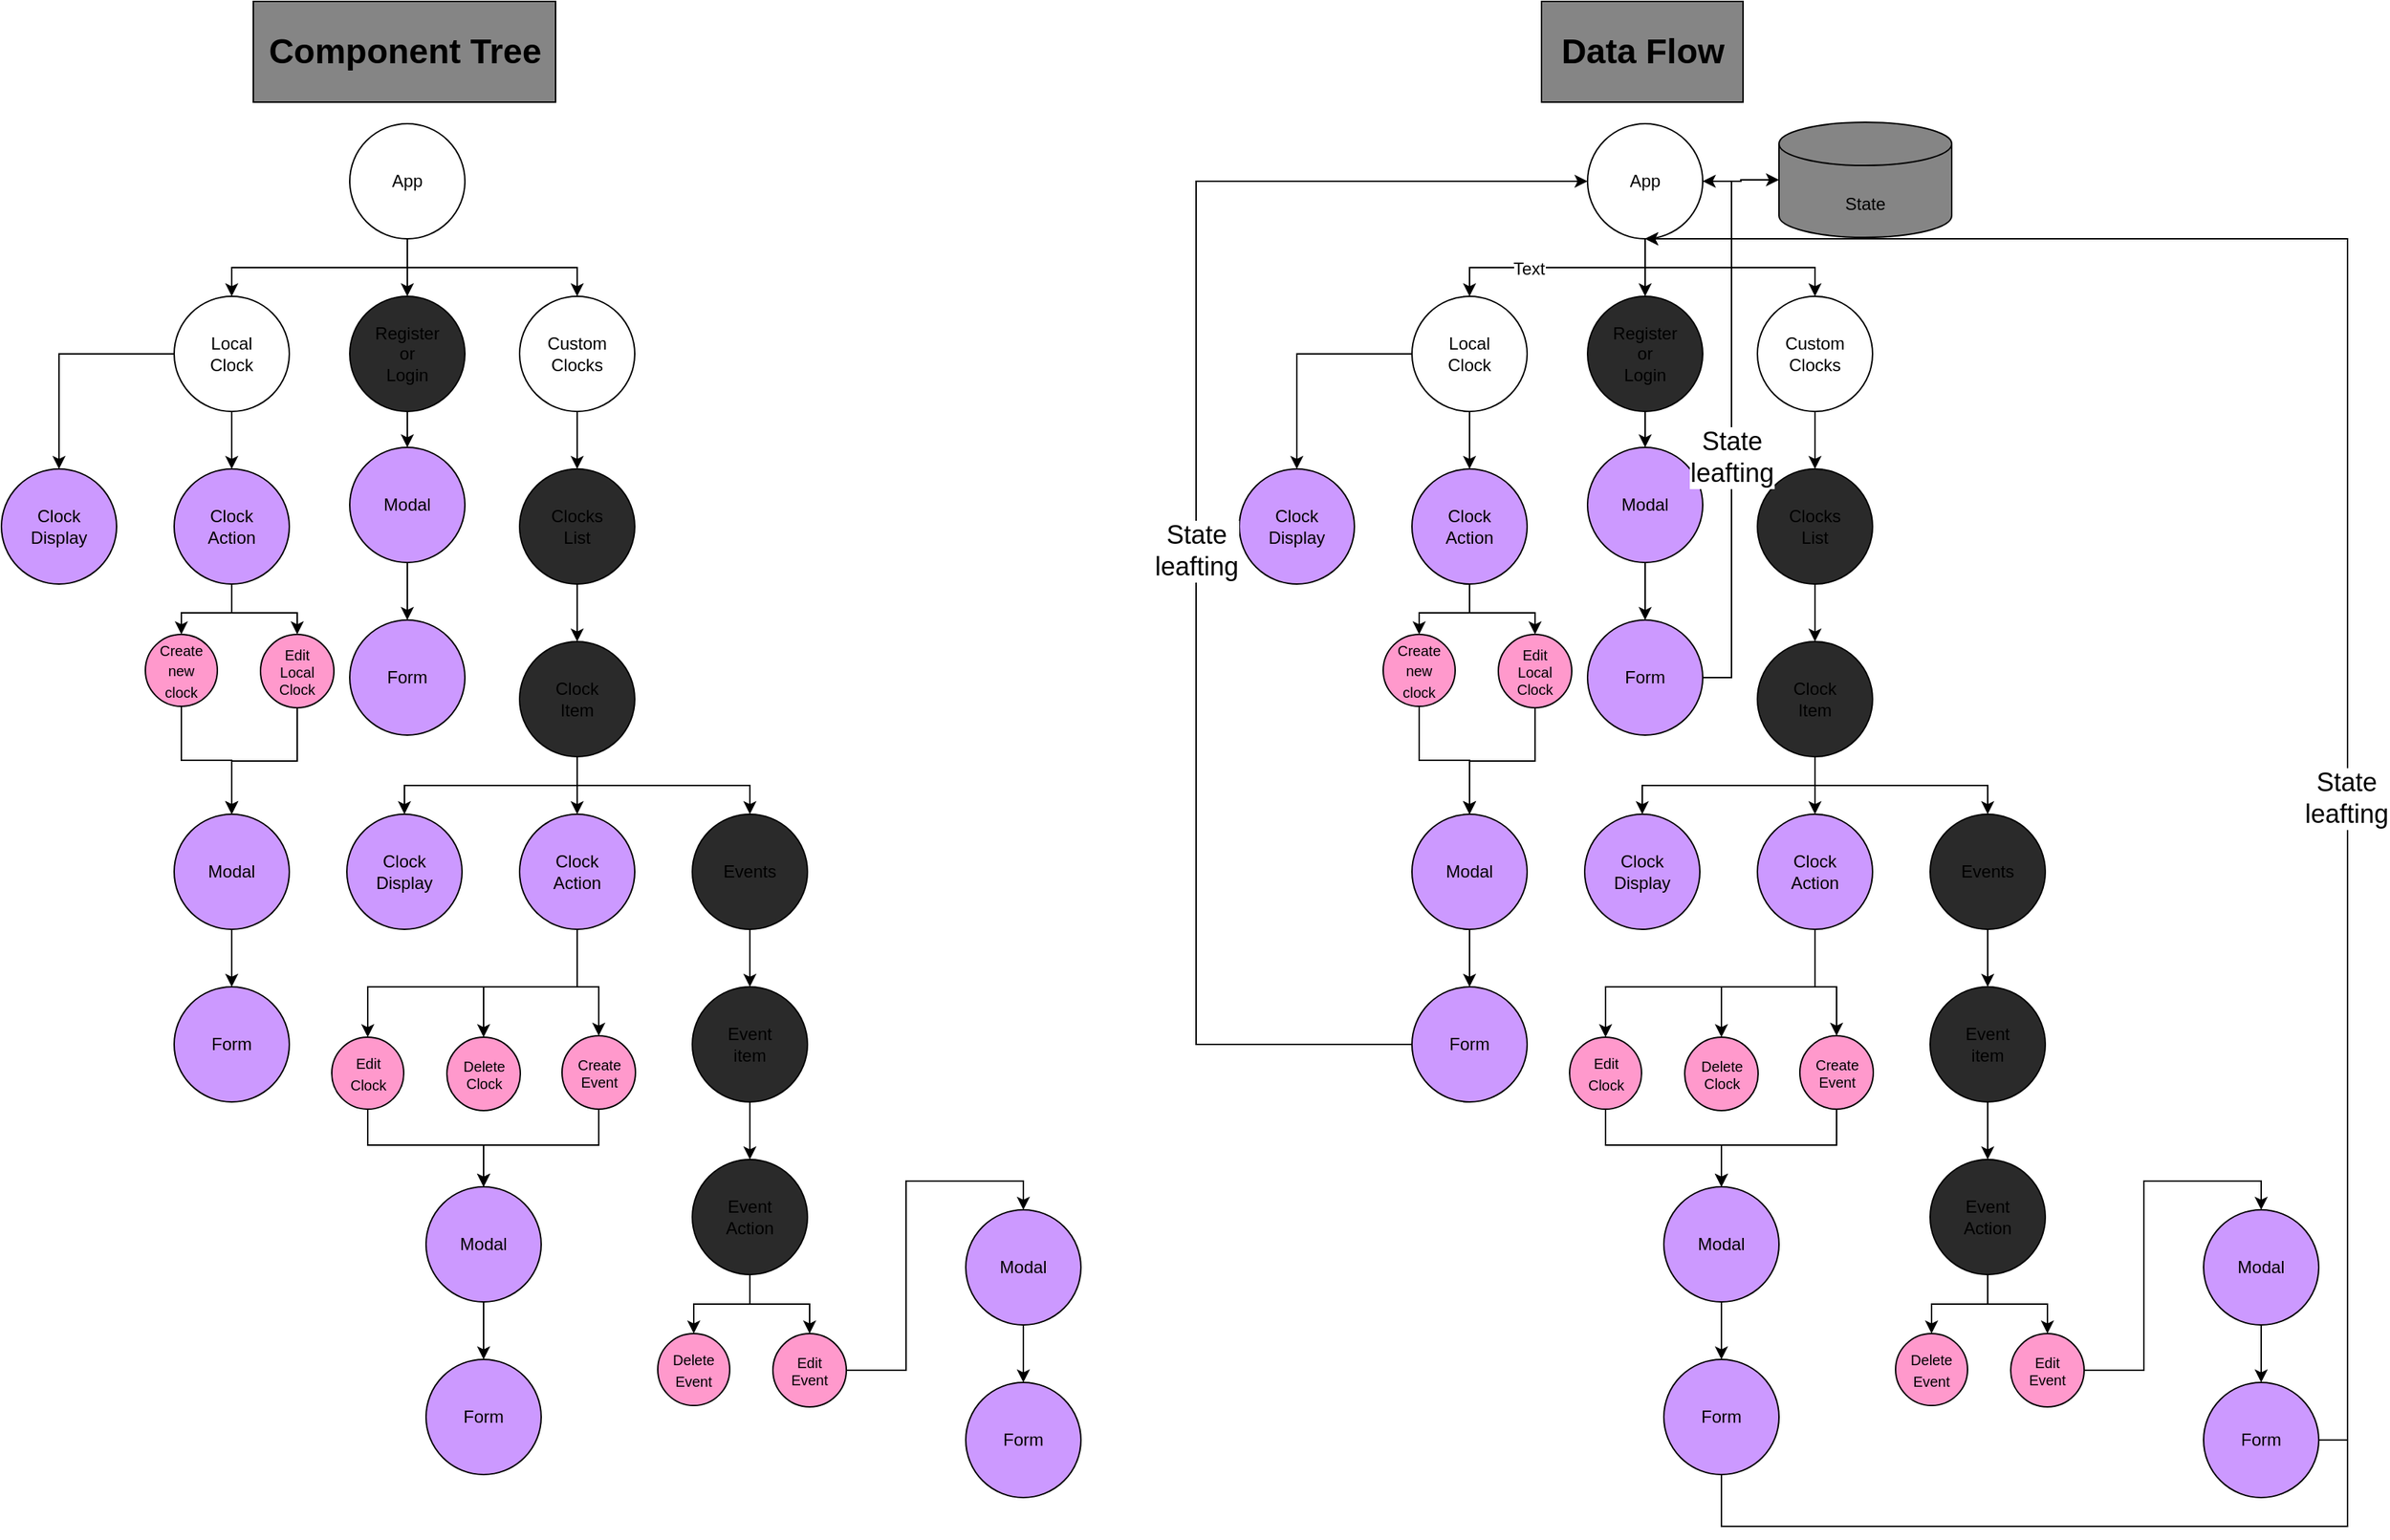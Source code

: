 <mxfile version="20.2.3" type="device"><diagram id="A7hSxggtu4ZdGaQzX6Cv" name="Page-1"><mxGraphModel dx="454" dy="1751" grid="1" gridSize="10" guides="1" tooltips="1" connect="1" arrows="1" fold="1" page="1" pageScale="1" pageWidth="850" pageHeight="1100" math="0" shadow="0"><root><mxCell id="0"/><mxCell id="1" parent="0"/><mxCell id="OY_Bn0-b7WocJ8nMSzGM-4" style="edgeStyle=orthogonalEdgeStyle;rounded=0;orthogonalLoop=1;jettySize=auto;html=1;entryX=0.5;entryY=0;entryDx=0;entryDy=0;" edge="1" parent="1" source="OY_Bn0-b7WocJ8nMSzGM-1" target="OY_Bn0-b7WocJ8nMSzGM-2"><mxGeometry relative="1" as="geometry"><Array as="points"><mxPoint x="1172" y="-885"/><mxPoint x="1050" y="-885"/></Array></mxGeometry></mxCell><mxCell id="OY_Bn0-b7WocJ8nMSzGM-5" style="edgeStyle=orthogonalEdgeStyle;rounded=0;orthogonalLoop=1;jettySize=auto;html=1;" edge="1" parent="1" source="OY_Bn0-b7WocJ8nMSzGM-1" target="OY_Bn0-b7WocJ8nMSzGM-3"><mxGeometry relative="1" as="geometry"><Array as="points"><mxPoint x="1172" y="-885"/><mxPoint x="1290" y="-885"/></Array></mxGeometry></mxCell><mxCell id="OY_Bn0-b7WocJ8nMSzGM-182" style="edgeStyle=orthogonalEdgeStyle;rounded=0;orthogonalLoop=1;jettySize=auto;html=1;entryX=0.5;entryY=0;entryDx=0;entryDy=0;fontSize=18;" edge="1" parent="1" source="OY_Bn0-b7WocJ8nMSzGM-1" target="OY_Bn0-b7WocJ8nMSzGM-15"><mxGeometry relative="1" as="geometry"/></mxCell><mxCell id="OY_Bn0-b7WocJ8nMSzGM-1" value="App" style="ellipse;whiteSpace=wrap;html=1;aspect=fixed;" vertex="1" parent="1"><mxGeometry x="1132" y="-985" width="80" height="80" as="geometry"/></mxCell><mxCell id="OY_Bn0-b7WocJ8nMSzGM-8" style="edgeStyle=orthogonalEdgeStyle;rounded=0;orthogonalLoop=1;jettySize=auto;html=1;" edge="1" parent="1" source="OY_Bn0-b7WocJ8nMSzGM-2" target="OY_Bn0-b7WocJ8nMSzGM-6"><mxGeometry relative="1" as="geometry"/></mxCell><mxCell id="OY_Bn0-b7WocJ8nMSzGM-9" style="edgeStyle=orthogonalEdgeStyle;rounded=0;orthogonalLoop=1;jettySize=auto;html=1;" edge="1" parent="1" source="OY_Bn0-b7WocJ8nMSzGM-2" target="OY_Bn0-b7WocJ8nMSzGM-7"><mxGeometry relative="1" as="geometry"/></mxCell><mxCell id="OY_Bn0-b7WocJ8nMSzGM-2" value="Local&lt;br&gt;Clock" style="ellipse;whiteSpace=wrap;html=1;aspect=fixed;" vertex="1" parent="1"><mxGeometry x="1010" y="-865" width="80" height="80" as="geometry"/></mxCell><mxCell id="OY_Bn0-b7WocJ8nMSzGM-16" style="edgeStyle=orthogonalEdgeStyle;rounded=0;orthogonalLoop=1;jettySize=auto;html=1;fontSize=12;" edge="1" parent="1" source="OY_Bn0-b7WocJ8nMSzGM-3" target="OY_Bn0-b7WocJ8nMSzGM-14"><mxGeometry relative="1" as="geometry"/></mxCell><mxCell id="OY_Bn0-b7WocJ8nMSzGM-3" value="Custom&lt;br&gt;Clocks" style="ellipse;whiteSpace=wrap;html=1;aspect=fixed;" vertex="1" parent="1"><mxGeometry x="1250" y="-865" width="80" height="80" as="geometry"/></mxCell><mxCell id="OY_Bn0-b7WocJ8nMSzGM-6" value="Clock&lt;br&gt;Display" style="ellipse;whiteSpace=wrap;html=1;aspect=fixed;fillColor=#CC99FF;" vertex="1" parent="1"><mxGeometry x="890" y="-745" width="80" height="80" as="geometry"/></mxCell><mxCell id="OY_Bn0-b7WocJ8nMSzGM-12" style="edgeStyle=orthogonalEdgeStyle;rounded=0;orthogonalLoop=1;jettySize=auto;html=1;entryX=0.5;entryY=0;entryDx=0;entryDy=0;fontSize=10;" edge="1" parent="1" source="OY_Bn0-b7WocJ8nMSzGM-7" target="OY_Bn0-b7WocJ8nMSzGM-10"><mxGeometry relative="1" as="geometry"/></mxCell><mxCell id="OY_Bn0-b7WocJ8nMSzGM-13" style="edgeStyle=orthogonalEdgeStyle;rounded=0;orthogonalLoop=1;jettySize=auto;html=1;entryX=0.5;entryY=0;entryDx=0;entryDy=0;fontSize=10;" edge="1" parent="1" source="OY_Bn0-b7WocJ8nMSzGM-7" target="OY_Bn0-b7WocJ8nMSzGM-11"><mxGeometry relative="1" as="geometry"/></mxCell><mxCell id="OY_Bn0-b7WocJ8nMSzGM-7" value="Clock&lt;br&gt;Action" style="ellipse;whiteSpace=wrap;html=1;aspect=fixed;fillColor=#CC99FF;" vertex="1" parent="1"><mxGeometry x="1010" y="-745" width="80" height="80" as="geometry"/></mxCell><mxCell id="OY_Bn0-b7WocJ8nMSzGM-48" style="edgeStyle=orthogonalEdgeStyle;rounded=0;orthogonalLoop=1;jettySize=auto;html=1;entryX=0.5;entryY=0;entryDx=0;entryDy=0;fontSize=12;" edge="1" parent="1" source="OY_Bn0-b7WocJ8nMSzGM-10" target="OY_Bn0-b7WocJ8nMSzGM-47"><mxGeometry relative="1" as="geometry"/></mxCell><mxCell id="OY_Bn0-b7WocJ8nMSzGM-10" value="&lt;font style=&quot;font-size: 10px;&quot;&gt;Create&lt;br&gt;new&lt;br&gt;clock&lt;/font&gt;" style="ellipse;whiteSpace=wrap;html=1;aspect=fixed;fillColor=#FF99CC;" vertex="1" parent="1"><mxGeometry x="990" y="-630" width="50" height="50" as="geometry"/></mxCell><mxCell id="OY_Bn0-b7WocJ8nMSzGM-49" style="edgeStyle=orthogonalEdgeStyle;rounded=0;orthogonalLoop=1;jettySize=auto;html=1;entryX=0.5;entryY=0;entryDx=0;entryDy=0;fontSize=12;" edge="1" parent="1" source="OY_Bn0-b7WocJ8nMSzGM-11" target="OY_Bn0-b7WocJ8nMSzGM-47"><mxGeometry relative="1" as="geometry"/></mxCell><mxCell id="OY_Bn0-b7WocJ8nMSzGM-11" value="Edit&lt;br&gt;Local&lt;br&gt;Clock" style="ellipse;whiteSpace=wrap;html=1;aspect=fixed;fontSize=10;fillColor=#FF99CC;" vertex="1" parent="1"><mxGeometry x="1070" y="-630" width="51" height="51" as="geometry"/></mxCell><mxCell id="OY_Bn0-b7WocJ8nMSzGM-18" style="edgeStyle=orthogonalEdgeStyle;rounded=0;orthogonalLoop=1;jettySize=auto;html=1;entryX=0.5;entryY=0;entryDx=0;entryDy=0;fontSize=12;" edge="1" parent="1" source="OY_Bn0-b7WocJ8nMSzGM-14" target="OY_Bn0-b7WocJ8nMSzGM-17"><mxGeometry relative="1" as="geometry"/></mxCell><mxCell id="OY_Bn0-b7WocJ8nMSzGM-14" value="&lt;font style=&quot;font-size: 12px;&quot;&gt;Clocks&lt;br&gt;List&lt;/font&gt;" style="ellipse;whiteSpace=wrap;html=1;aspect=fixed;fontSize=10;fillColor=#2A2A2A;" vertex="1" parent="1"><mxGeometry x="1250" y="-745" width="80" height="80" as="geometry"/></mxCell><mxCell id="OY_Bn0-b7WocJ8nMSzGM-175" style="edgeStyle=orthogonalEdgeStyle;rounded=0;orthogonalLoop=1;jettySize=auto;html=1;fontSize=18;" edge="1" parent="1" source="OY_Bn0-b7WocJ8nMSzGM-15" target="OY_Bn0-b7WocJ8nMSzGM-173"><mxGeometry relative="1" as="geometry"/></mxCell><mxCell id="OY_Bn0-b7WocJ8nMSzGM-15" value="Register&lt;br&gt;or&lt;br&gt;Login" style="ellipse;whiteSpace=wrap;html=1;aspect=fixed;fontSize=12;fillColor=#2A2A2A;" vertex="1" parent="1"><mxGeometry x="1132" y="-865" width="80" height="80" as="geometry"/></mxCell><mxCell id="OY_Bn0-b7WocJ8nMSzGM-20" style="edgeStyle=orthogonalEdgeStyle;rounded=0;orthogonalLoop=1;jettySize=auto;html=1;entryX=0.5;entryY=0;entryDx=0;entryDy=0;fontSize=12;" edge="1" parent="1" source="OY_Bn0-b7WocJ8nMSzGM-17" target="OY_Bn0-b7WocJ8nMSzGM-19"><mxGeometry relative="1" as="geometry"><Array as="points"><mxPoint x="1290" y="-525"/><mxPoint x="1170" y="-525"/></Array></mxGeometry></mxCell><mxCell id="OY_Bn0-b7WocJ8nMSzGM-22" style="edgeStyle=orthogonalEdgeStyle;rounded=0;orthogonalLoop=1;jettySize=auto;html=1;fontSize=12;" edge="1" parent="1" source="OY_Bn0-b7WocJ8nMSzGM-17" target="OY_Bn0-b7WocJ8nMSzGM-21"><mxGeometry relative="1" as="geometry"/></mxCell><mxCell id="OY_Bn0-b7WocJ8nMSzGM-24" style="edgeStyle=orthogonalEdgeStyle;rounded=0;orthogonalLoop=1;jettySize=auto;html=1;fontSize=12;" edge="1" parent="1" source="OY_Bn0-b7WocJ8nMSzGM-17" target="OY_Bn0-b7WocJ8nMSzGM-23"><mxGeometry relative="1" as="geometry"><Array as="points"><mxPoint x="1290" y="-525"/><mxPoint x="1410" y="-525"/></Array></mxGeometry></mxCell><mxCell id="OY_Bn0-b7WocJ8nMSzGM-17" value="Clock&lt;br&gt;Item" style="ellipse;whiteSpace=wrap;html=1;aspect=fixed;fontSize=12;fillColor=#2A2A2A;" vertex="1" parent="1"><mxGeometry x="1250" y="-625" width="80" height="80" as="geometry"/></mxCell><mxCell id="OY_Bn0-b7WocJ8nMSzGM-19" value="Clock&lt;br&gt;Display" style="ellipse;whiteSpace=wrap;html=1;aspect=fixed;fillColor=#CC99FF;" vertex="1" parent="1"><mxGeometry x="1130" y="-505" width="80" height="80" as="geometry"/></mxCell><mxCell id="OY_Bn0-b7WocJ8nMSzGM-35" style="edgeStyle=orthogonalEdgeStyle;rounded=0;orthogonalLoop=1;jettySize=auto;html=1;entryX=0.5;entryY=0;entryDx=0;entryDy=0;fontSize=12;" edge="1" parent="1" source="OY_Bn0-b7WocJ8nMSzGM-21" target="OY_Bn0-b7WocJ8nMSzGM-27"><mxGeometry relative="1" as="geometry"><Array as="points"><mxPoint x="1290" y="-385"/><mxPoint x="1145" y="-385"/></Array></mxGeometry></mxCell><mxCell id="OY_Bn0-b7WocJ8nMSzGM-36" style="edgeStyle=orthogonalEdgeStyle;rounded=0;orthogonalLoop=1;jettySize=auto;html=1;entryX=0.5;entryY=0;entryDx=0;entryDy=0;fontSize=12;" edge="1" parent="1" source="OY_Bn0-b7WocJ8nMSzGM-21" target="OY_Bn0-b7WocJ8nMSzGM-28"><mxGeometry relative="1" as="geometry"><Array as="points"><mxPoint x="1290" y="-385"/><mxPoint x="1225" y="-385"/></Array></mxGeometry></mxCell><mxCell id="OY_Bn0-b7WocJ8nMSzGM-37" style="edgeStyle=orthogonalEdgeStyle;rounded=0;orthogonalLoop=1;jettySize=auto;html=1;fontSize=12;" edge="1" parent="1" source="OY_Bn0-b7WocJ8nMSzGM-21" target="OY_Bn0-b7WocJ8nMSzGM-30"><mxGeometry relative="1" as="geometry"><Array as="points"><mxPoint x="1290" y="-385"/><mxPoint x="1305" y="-385"/></Array></mxGeometry></mxCell><mxCell id="OY_Bn0-b7WocJ8nMSzGM-21" value="Clock&lt;br&gt;Action" style="ellipse;whiteSpace=wrap;html=1;aspect=fixed;fillColor=#CC99FF;" vertex="1" parent="1"><mxGeometry x="1250" y="-505" width="80" height="80" as="geometry"/></mxCell><mxCell id="OY_Bn0-b7WocJ8nMSzGM-38" style="edgeStyle=orthogonalEdgeStyle;rounded=0;orthogonalLoop=1;jettySize=auto;html=1;entryX=0.5;entryY=0;entryDx=0;entryDy=0;fontSize=12;" edge="1" parent="1" source="OY_Bn0-b7WocJ8nMSzGM-23" target="OY_Bn0-b7WocJ8nMSzGM-34"><mxGeometry relative="1" as="geometry"/></mxCell><mxCell id="OY_Bn0-b7WocJ8nMSzGM-23" value="Events" style="ellipse;whiteSpace=wrap;html=1;aspect=fixed;fontSize=12;fillColor=#2A2A2A;" vertex="1" parent="1"><mxGeometry x="1370" y="-505" width="80" height="80" as="geometry"/></mxCell><mxCell id="OY_Bn0-b7WocJ8nMSzGM-55" style="edgeStyle=orthogonalEdgeStyle;rounded=0;orthogonalLoop=1;jettySize=auto;html=1;fontSize=12;" edge="1" parent="1" source="OY_Bn0-b7WocJ8nMSzGM-27" target="OY_Bn0-b7WocJ8nMSzGM-53"><mxGeometry relative="1" as="geometry"><Array as="points"><mxPoint x="1145" y="-275"/><mxPoint x="1225" y="-275"/></Array></mxGeometry></mxCell><mxCell id="OY_Bn0-b7WocJ8nMSzGM-27" value="&lt;span style=&quot;font-size: 10px;&quot;&gt;Edit&lt;br&gt;Clock&lt;br&gt;&lt;/span&gt;" style="ellipse;whiteSpace=wrap;html=1;aspect=fixed;fillColor=#FF99CC;" vertex="1" parent="1"><mxGeometry x="1119.5" y="-350" width="50" height="50" as="geometry"/></mxCell><mxCell id="OY_Bn0-b7WocJ8nMSzGM-28" value="Delete&lt;br&gt;Clock" style="ellipse;whiteSpace=wrap;html=1;aspect=fixed;fontSize=10;fillColor=#FF99CC;" vertex="1" parent="1"><mxGeometry x="1199.5" y="-350" width="51" height="51" as="geometry"/></mxCell><mxCell id="OY_Bn0-b7WocJ8nMSzGM-56" style="edgeStyle=orthogonalEdgeStyle;rounded=0;orthogonalLoop=1;jettySize=auto;html=1;entryX=0.5;entryY=0;entryDx=0;entryDy=0;fontSize=12;" edge="1" parent="1" source="OY_Bn0-b7WocJ8nMSzGM-30" target="OY_Bn0-b7WocJ8nMSzGM-53"><mxGeometry relative="1" as="geometry"><Array as="points"><mxPoint x="1305" y="-275"/><mxPoint x="1225" y="-275"/></Array></mxGeometry></mxCell><mxCell id="OY_Bn0-b7WocJ8nMSzGM-30" value="Create&lt;br&gt;Event" style="ellipse;whiteSpace=wrap;html=1;aspect=fixed;fontSize=10;fillColor=#FF99CC;" vertex="1" parent="1"><mxGeometry x="1279.5" y="-351" width="51" height="51" as="geometry"/></mxCell><mxCell id="OY_Bn0-b7WocJ8nMSzGM-40" style="edgeStyle=orthogonalEdgeStyle;rounded=0;orthogonalLoop=1;jettySize=auto;html=1;fontSize=12;" edge="1" parent="1" source="OY_Bn0-b7WocJ8nMSzGM-34" target="OY_Bn0-b7WocJ8nMSzGM-39"><mxGeometry relative="1" as="geometry"/></mxCell><mxCell id="OY_Bn0-b7WocJ8nMSzGM-34" value="Event&lt;br&gt;item" style="ellipse;whiteSpace=wrap;html=1;aspect=fixed;fontSize=12;fillColor=#2A2A2A;" vertex="1" parent="1"><mxGeometry x="1370" y="-385" width="80" height="80" as="geometry"/></mxCell><mxCell id="OY_Bn0-b7WocJ8nMSzGM-45" style="edgeStyle=orthogonalEdgeStyle;rounded=0;orthogonalLoop=1;jettySize=auto;html=1;fontSize=12;" edge="1" parent="1" source="OY_Bn0-b7WocJ8nMSzGM-39" target="OY_Bn0-b7WocJ8nMSzGM-42"><mxGeometry relative="1" as="geometry"/></mxCell><mxCell id="OY_Bn0-b7WocJ8nMSzGM-46" style="edgeStyle=orthogonalEdgeStyle;rounded=0;orthogonalLoop=1;jettySize=auto;html=1;fontSize=12;" edge="1" parent="1" source="OY_Bn0-b7WocJ8nMSzGM-39" target="OY_Bn0-b7WocJ8nMSzGM-41"><mxGeometry relative="1" as="geometry"/></mxCell><mxCell id="OY_Bn0-b7WocJ8nMSzGM-39" value="Event&lt;br&gt;Action" style="ellipse;whiteSpace=wrap;html=1;aspect=fixed;fontSize=12;fillColor=#2A2A2A;" vertex="1" parent="1"><mxGeometry x="1370" y="-265" width="80" height="80" as="geometry"/></mxCell><mxCell id="OY_Bn0-b7WocJ8nMSzGM-41" value="&lt;span style=&quot;font-size: 10px;&quot;&gt;Delete&lt;br&gt;Event&lt;br&gt;&lt;/span&gt;" style="ellipse;whiteSpace=wrap;html=1;aspect=fixed;fillColor=#FF99CC;" vertex="1" parent="1"><mxGeometry x="1346" y="-144" width="50" height="50" as="geometry"/></mxCell><mxCell id="OY_Bn0-b7WocJ8nMSzGM-62" style="edgeStyle=orthogonalEdgeStyle;rounded=0;orthogonalLoop=1;jettySize=auto;html=1;entryX=0.5;entryY=0;entryDx=0;entryDy=0;fontSize=24;" edge="1" parent="1" source="OY_Bn0-b7WocJ8nMSzGM-42" target="OY_Bn0-b7WocJ8nMSzGM-58"><mxGeometry relative="1" as="geometry"/></mxCell><mxCell id="OY_Bn0-b7WocJ8nMSzGM-42" value="Edit&lt;br&gt;Event" style="ellipse;whiteSpace=wrap;html=1;aspect=fixed;fontSize=10;fillColor=#FF99CC;" vertex="1" parent="1"><mxGeometry x="1426" y="-144" width="51" height="51" as="geometry"/></mxCell><mxCell id="OY_Bn0-b7WocJ8nMSzGM-51" style="edgeStyle=orthogonalEdgeStyle;rounded=0;orthogonalLoop=1;jettySize=auto;html=1;fontSize=12;" edge="1" parent="1" source="OY_Bn0-b7WocJ8nMSzGM-47" target="OY_Bn0-b7WocJ8nMSzGM-50"><mxGeometry relative="1" as="geometry"/></mxCell><mxCell id="OY_Bn0-b7WocJ8nMSzGM-47" value="Modal" style="ellipse;whiteSpace=wrap;html=1;aspect=fixed;fillColor=#CC99FF;" vertex="1" parent="1"><mxGeometry x="1010" y="-505" width="80" height="80" as="geometry"/></mxCell><mxCell id="OY_Bn0-b7WocJ8nMSzGM-50" value="Form" style="ellipse;whiteSpace=wrap;html=1;aspect=fixed;fillColor=#CC99FF;" vertex="1" parent="1"><mxGeometry x="1010" y="-385" width="80" height="80" as="geometry"/></mxCell><mxCell id="OY_Bn0-b7WocJ8nMSzGM-52" style="edgeStyle=orthogonalEdgeStyle;rounded=0;orthogonalLoop=1;jettySize=auto;html=1;fontSize=12;" edge="1" parent="1" source="OY_Bn0-b7WocJ8nMSzGM-53" target="OY_Bn0-b7WocJ8nMSzGM-54"><mxGeometry relative="1" as="geometry"/></mxCell><mxCell id="OY_Bn0-b7WocJ8nMSzGM-53" value="Modal" style="ellipse;whiteSpace=wrap;html=1;aspect=fixed;fillColor=#CC99FF;" vertex="1" parent="1"><mxGeometry x="1185" y="-246" width="80" height="80" as="geometry"/></mxCell><mxCell id="OY_Bn0-b7WocJ8nMSzGM-54" value="Form" style="ellipse;whiteSpace=wrap;html=1;aspect=fixed;fillColor=#CC99FF;" vertex="1" parent="1"><mxGeometry x="1185" y="-126" width="80" height="80" as="geometry"/></mxCell><mxCell id="OY_Bn0-b7WocJ8nMSzGM-57" style="edgeStyle=orthogonalEdgeStyle;rounded=0;orthogonalLoop=1;jettySize=auto;html=1;fontSize=12;" edge="1" parent="1" source="OY_Bn0-b7WocJ8nMSzGM-58" target="OY_Bn0-b7WocJ8nMSzGM-59"><mxGeometry relative="1" as="geometry"/></mxCell><mxCell id="OY_Bn0-b7WocJ8nMSzGM-58" value="Modal" style="ellipse;whiteSpace=wrap;html=1;aspect=fixed;fillColor=#CC99FF;" vertex="1" parent="1"><mxGeometry x="1560" y="-230" width="80" height="80" as="geometry"/></mxCell><mxCell id="OY_Bn0-b7WocJ8nMSzGM-59" value="Form" style="ellipse;whiteSpace=wrap;html=1;aspect=fixed;fillColor=#CC99FF;" vertex="1" parent="1"><mxGeometry x="1560" y="-110" width="80" height="80" as="geometry"/></mxCell><mxCell id="OY_Bn0-b7WocJ8nMSzGM-61" value="&lt;h1 style=&quot;text-align: justify;&quot;&gt;&lt;b style=&quot;background-color: initial;&quot;&gt;&lt;font style=&quot;font-size: 24px;&quot;&gt;Component Tree&lt;/font&gt;&lt;/b&gt;&lt;/h1&gt;" style="text;html=1;align=center;verticalAlign=middle;resizable=0;points=[];autosize=1;strokeColor=#000000;fillColor=#858585;fontSize=12;" vertex="1" parent="1"><mxGeometry x="1065" y="-1070" width="210" height="70" as="geometry"/></mxCell><mxCell id="OY_Bn0-b7WocJ8nMSzGM-109" style="edgeStyle=orthogonalEdgeStyle;rounded=0;orthogonalLoop=1;jettySize=auto;html=1;entryX=0.5;entryY=0;entryDx=0;entryDy=0;" edge="1" parent="1" source="OY_Bn0-b7WocJ8nMSzGM-111" target="OY_Bn0-b7WocJ8nMSzGM-114"><mxGeometry relative="1" as="geometry"><Array as="points"><mxPoint x="2032" y="-885"/><mxPoint x="1910" y="-885"/></Array></mxGeometry></mxCell><mxCell id="OY_Bn0-b7WocJ8nMSzGM-166" value="Text" style="edgeLabel;html=1;align=center;verticalAlign=middle;resizable=0;points=[];fontSize=12;" vertex="1" connectable="0" parent="OY_Bn0-b7WocJ8nMSzGM-109"><mxGeometry x="0.251" y="1" relative="1" as="geometry"><mxPoint as="offset"/></mxGeometry></mxCell><mxCell id="OY_Bn0-b7WocJ8nMSzGM-110" style="edgeStyle=orthogonalEdgeStyle;rounded=0;orthogonalLoop=1;jettySize=auto;html=1;" edge="1" parent="1" source="OY_Bn0-b7WocJ8nMSzGM-111" target="OY_Bn0-b7WocJ8nMSzGM-116"><mxGeometry relative="1" as="geometry"><Array as="points"><mxPoint x="2032" y="-885"/><mxPoint x="2150" y="-885"/></Array></mxGeometry></mxCell><mxCell id="OY_Bn0-b7WocJ8nMSzGM-165" style="edgeStyle=orthogonalEdgeStyle;rounded=0;orthogonalLoop=1;jettySize=auto;html=1;fontSize=12;" edge="1" parent="1" source="OY_Bn0-b7WocJ8nMSzGM-111" target="OY_Bn0-b7WocJ8nMSzGM-162"><mxGeometry relative="1" as="geometry"/></mxCell><mxCell id="OY_Bn0-b7WocJ8nMSzGM-183" style="edgeStyle=orthogonalEdgeStyle;rounded=0;orthogonalLoop=1;jettySize=auto;html=1;entryX=0.5;entryY=0;entryDx=0;entryDy=0;fontSize=18;" edge="1" parent="1" source="OY_Bn0-b7WocJ8nMSzGM-111" target="OY_Bn0-b7WocJ8nMSzGM-127"><mxGeometry relative="1" as="geometry"/></mxCell><mxCell id="OY_Bn0-b7WocJ8nMSzGM-111" value="App" style="ellipse;whiteSpace=wrap;html=1;aspect=fixed;" vertex="1" parent="1"><mxGeometry x="1992" y="-985" width="80" height="80" as="geometry"/></mxCell><mxCell id="OY_Bn0-b7WocJ8nMSzGM-112" style="edgeStyle=orthogonalEdgeStyle;rounded=0;orthogonalLoop=1;jettySize=auto;html=1;" edge="1" parent="1" source="OY_Bn0-b7WocJ8nMSzGM-114" target="OY_Bn0-b7WocJ8nMSzGM-117"><mxGeometry relative="1" as="geometry"/></mxCell><mxCell id="OY_Bn0-b7WocJ8nMSzGM-113" style="edgeStyle=orthogonalEdgeStyle;rounded=0;orthogonalLoop=1;jettySize=auto;html=1;" edge="1" parent="1" source="OY_Bn0-b7WocJ8nMSzGM-114" target="OY_Bn0-b7WocJ8nMSzGM-120"><mxGeometry relative="1" as="geometry"/></mxCell><mxCell id="OY_Bn0-b7WocJ8nMSzGM-114" value="Local&lt;br&gt;Clock" style="ellipse;whiteSpace=wrap;html=1;aspect=fixed;" vertex="1" parent="1"><mxGeometry x="1870" y="-865" width="80" height="80" as="geometry"/></mxCell><mxCell id="OY_Bn0-b7WocJ8nMSzGM-115" style="edgeStyle=orthogonalEdgeStyle;rounded=0;orthogonalLoop=1;jettySize=auto;html=1;fontSize=12;" edge="1" parent="1" source="OY_Bn0-b7WocJ8nMSzGM-116" target="OY_Bn0-b7WocJ8nMSzGM-126"><mxGeometry relative="1" as="geometry"/></mxCell><mxCell id="OY_Bn0-b7WocJ8nMSzGM-116" value="Custom&lt;br&gt;Clocks" style="ellipse;whiteSpace=wrap;html=1;aspect=fixed;" vertex="1" parent="1"><mxGeometry x="2110" y="-865" width="80" height="80" as="geometry"/></mxCell><mxCell id="OY_Bn0-b7WocJ8nMSzGM-117" value="Clock&lt;br&gt;Display" style="ellipse;whiteSpace=wrap;html=1;aspect=fixed;fillColor=#CC99FF;" vertex="1" parent="1"><mxGeometry x="1750" y="-745" width="80" height="80" as="geometry"/></mxCell><mxCell id="OY_Bn0-b7WocJ8nMSzGM-118" style="edgeStyle=orthogonalEdgeStyle;rounded=0;orthogonalLoop=1;jettySize=auto;html=1;entryX=0.5;entryY=0;entryDx=0;entryDy=0;fontSize=10;" edge="1" parent="1" source="OY_Bn0-b7WocJ8nMSzGM-120" target="OY_Bn0-b7WocJ8nMSzGM-122"><mxGeometry relative="1" as="geometry"/></mxCell><mxCell id="OY_Bn0-b7WocJ8nMSzGM-119" style="edgeStyle=orthogonalEdgeStyle;rounded=0;orthogonalLoop=1;jettySize=auto;html=1;entryX=0.5;entryY=0;entryDx=0;entryDy=0;fontSize=10;" edge="1" parent="1" source="OY_Bn0-b7WocJ8nMSzGM-120" target="OY_Bn0-b7WocJ8nMSzGM-124"><mxGeometry relative="1" as="geometry"/></mxCell><mxCell id="OY_Bn0-b7WocJ8nMSzGM-120" value="Clock&lt;br&gt;Action" style="ellipse;whiteSpace=wrap;html=1;aspect=fixed;fillColor=#CC99FF;" vertex="1" parent="1"><mxGeometry x="1870" y="-745" width="80" height="80" as="geometry"/></mxCell><mxCell id="OY_Bn0-b7WocJ8nMSzGM-121" style="edgeStyle=orthogonalEdgeStyle;rounded=0;orthogonalLoop=1;jettySize=auto;html=1;entryX=0.5;entryY=0;entryDx=0;entryDy=0;fontSize=12;" edge="1" parent="1" source="OY_Bn0-b7WocJ8nMSzGM-122" target="OY_Bn0-b7WocJ8nMSzGM-153"><mxGeometry relative="1" as="geometry"/></mxCell><mxCell id="OY_Bn0-b7WocJ8nMSzGM-122" value="&lt;font style=&quot;font-size: 10px;&quot;&gt;Create&lt;br&gt;new&lt;br&gt;clock&lt;/font&gt;" style="ellipse;whiteSpace=wrap;html=1;aspect=fixed;fillColor=#FF99CC;" vertex="1" parent="1"><mxGeometry x="1850" y="-630" width="50" height="50" as="geometry"/></mxCell><mxCell id="OY_Bn0-b7WocJ8nMSzGM-123" style="edgeStyle=orthogonalEdgeStyle;rounded=0;orthogonalLoop=1;jettySize=auto;html=1;entryX=0.5;entryY=0;entryDx=0;entryDy=0;fontSize=12;" edge="1" parent="1" source="OY_Bn0-b7WocJ8nMSzGM-124" target="OY_Bn0-b7WocJ8nMSzGM-153"><mxGeometry relative="1" as="geometry"/></mxCell><mxCell id="OY_Bn0-b7WocJ8nMSzGM-124" value="Edit&lt;br&gt;Local&lt;br&gt;Clock" style="ellipse;whiteSpace=wrap;html=1;aspect=fixed;fontSize=10;fillColor=#FF99CC;" vertex="1" parent="1"><mxGeometry x="1930" y="-630" width="51" height="51" as="geometry"/></mxCell><mxCell id="OY_Bn0-b7WocJ8nMSzGM-125" style="edgeStyle=orthogonalEdgeStyle;rounded=0;orthogonalLoop=1;jettySize=auto;html=1;entryX=0.5;entryY=0;entryDx=0;entryDy=0;fontSize=12;" edge="1" parent="1" source="OY_Bn0-b7WocJ8nMSzGM-126" target="OY_Bn0-b7WocJ8nMSzGM-131"><mxGeometry relative="1" as="geometry"/></mxCell><mxCell id="OY_Bn0-b7WocJ8nMSzGM-126" value="&lt;font style=&quot;font-size: 12px;&quot;&gt;Clocks&lt;br&gt;List&lt;/font&gt;" style="ellipse;whiteSpace=wrap;html=1;aspect=fixed;fontSize=10;fillColor=#2A2A2A;" vertex="1" parent="1"><mxGeometry x="2110" y="-745" width="80" height="80" as="geometry"/></mxCell><mxCell id="OY_Bn0-b7WocJ8nMSzGM-179" style="edgeStyle=orthogonalEdgeStyle;rounded=0;orthogonalLoop=1;jettySize=auto;html=1;fontSize=18;" edge="1" parent="1" source="OY_Bn0-b7WocJ8nMSzGM-127" target="OY_Bn0-b7WocJ8nMSzGM-177"><mxGeometry relative="1" as="geometry"/></mxCell><mxCell id="OY_Bn0-b7WocJ8nMSzGM-127" value="Register&lt;br&gt;or&lt;br&gt;Login" style="ellipse;whiteSpace=wrap;html=1;aspect=fixed;fontSize=12;fillColor=#2A2A2A;" vertex="1" parent="1"><mxGeometry x="1992" y="-865" width="80" height="80" as="geometry"/></mxCell><mxCell id="OY_Bn0-b7WocJ8nMSzGM-128" style="edgeStyle=orthogonalEdgeStyle;rounded=0;orthogonalLoop=1;jettySize=auto;html=1;entryX=0.5;entryY=0;entryDx=0;entryDy=0;fontSize=12;" edge="1" parent="1" source="OY_Bn0-b7WocJ8nMSzGM-131" target="OY_Bn0-b7WocJ8nMSzGM-132"><mxGeometry relative="1" as="geometry"><Array as="points"><mxPoint x="2150" y="-525"/><mxPoint x="2030" y="-525"/></Array></mxGeometry></mxCell><mxCell id="OY_Bn0-b7WocJ8nMSzGM-129" style="edgeStyle=orthogonalEdgeStyle;rounded=0;orthogonalLoop=1;jettySize=auto;html=1;fontSize=12;" edge="1" parent="1" source="OY_Bn0-b7WocJ8nMSzGM-131" target="OY_Bn0-b7WocJ8nMSzGM-136"><mxGeometry relative="1" as="geometry"/></mxCell><mxCell id="OY_Bn0-b7WocJ8nMSzGM-130" style="edgeStyle=orthogonalEdgeStyle;rounded=0;orthogonalLoop=1;jettySize=auto;html=1;fontSize=12;" edge="1" parent="1" source="OY_Bn0-b7WocJ8nMSzGM-131" target="OY_Bn0-b7WocJ8nMSzGM-138"><mxGeometry relative="1" as="geometry"><Array as="points"><mxPoint x="2150" y="-525"/><mxPoint x="2270" y="-525"/></Array></mxGeometry></mxCell><mxCell id="OY_Bn0-b7WocJ8nMSzGM-131" value="Clock&lt;br&gt;Item" style="ellipse;whiteSpace=wrap;html=1;aspect=fixed;fontSize=12;fillColor=#2A2A2A;" vertex="1" parent="1"><mxGeometry x="2110" y="-625" width="80" height="80" as="geometry"/></mxCell><mxCell id="OY_Bn0-b7WocJ8nMSzGM-132" value="Clock&lt;br&gt;Display" style="ellipse;whiteSpace=wrap;html=1;aspect=fixed;fillColor=#CC99FF;" vertex="1" parent="1"><mxGeometry x="1990" y="-505" width="80" height="80" as="geometry"/></mxCell><mxCell id="OY_Bn0-b7WocJ8nMSzGM-133" style="edgeStyle=orthogonalEdgeStyle;rounded=0;orthogonalLoop=1;jettySize=auto;html=1;entryX=0.5;entryY=0;entryDx=0;entryDy=0;fontSize=12;" edge="1" parent="1" source="OY_Bn0-b7WocJ8nMSzGM-136" target="OY_Bn0-b7WocJ8nMSzGM-140"><mxGeometry relative="1" as="geometry"><Array as="points"><mxPoint x="2150" y="-385"/><mxPoint x="2005" y="-385"/></Array></mxGeometry></mxCell><mxCell id="OY_Bn0-b7WocJ8nMSzGM-134" style="edgeStyle=orthogonalEdgeStyle;rounded=0;orthogonalLoop=1;jettySize=auto;html=1;entryX=0.5;entryY=0;entryDx=0;entryDy=0;fontSize=12;" edge="1" parent="1" source="OY_Bn0-b7WocJ8nMSzGM-136" target="OY_Bn0-b7WocJ8nMSzGM-141"><mxGeometry relative="1" as="geometry"><Array as="points"><mxPoint x="2150" y="-385"/><mxPoint x="2085" y="-385"/></Array></mxGeometry></mxCell><mxCell id="OY_Bn0-b7WocJ8nMSzGM-135" style="edgeStyle=orthogonalEdgeStyle;rounded=0;orthogonalLoop=1;jettySize=auto;html=1;fontSize=12;" edge="1" parent="1" source="OY_Bn0-b7WocJ8nMSzGM-136" target="OY_Bn0-b7WocJ8nMSzGM-143"><mxGeometry relative="1" as="geometry"><Array as="points"><mxPoint x="2150" y="-385"/><mxPoint x="2165" y="-385"/></Array></mxGeometry></mxCell><mxCell id="OY_Bn0-b7WocJ8nMSzGM-136" value="Clock&lt;br&gt;Action" style="ellipse;whiteSpace=wrap;html=1;aspect=fixed;fillColor=#CC99FF;" vertex="1" parent="1"><mxGeometry x="2110" y="-505" width="80" height="80" as="geometry"/></mxCell><mxCell id="OY_Bn0-b7WocJ8nMSzGM-137" style="edgeStyle=orthogonalEdgeStyle;rounded=0;orthogonalLoop=1;jettySize=auto;html=1;entryX=0.5;entryY=0;entryDx=0;entryDy=0;fontSize=12;" edge="1" parent="1" source="OY_Bn0-b7WocJ8nMSzGM-138" target="OY_Bn0-b7WocJ8nMSzGM-145"><mxGeometry relative="1" as="geometry"/></mxCell><mxCell id="OY_Bn0-b7WocJ8nMSzGM-138" value="Events" style="ellipse;whiteSpace=wrap;html=1;aspect=fixed;fontSize=12;fillColor=#2A2A2A;" vertex="1" parent="1"><mxGeometry x="2230" y="-505" width="80" height="80" as="geometry"/></mxCell><mxCell id="OY_Bn0-b7WocJ8nMSzGM-139" style="edgeStyle=orthogonalEdgeStyle;rounded=0;orthogonalLoop=1;jettySize=auto;html=1;fontSize=12;" edge="1" parent="1" source="OY_Bn0-b7WocJ8nMSzGM-140" target="OY_Bn0-b7WocJ8nMSzGM-156"><mxGeometry relative="1" as="geometry"><Array as="points"><mxPoint x="2005" y="-275"/><mxPoint x="2085" y="-275"/></Array></mxGeometry></mxCell><mxCell id="OY_Bn0-b7WocJ8nMSzGM-140" value="&lt;span style=&quot;font-size: 10px;&quot;&gt;Edit&lt;br&gt;Clock&lt;br&gt;&lt;/span&gt;" style="ellipse;whiteSpace=wrap;html=1;aspect=fixed;fillColor=#FF99CC;" vertex="1" parent="1"><mxGeometry x="1979.5" y="-350" width="50" height="50" as="geometry"/></mxCell><mxCell id="OY_Bn0-b7WocJ8nMSzGM-141" value="Delete&lt;br&gt;Clock" style="ellipse;whiteSpace=wrap;html=1;aspect=fixed;fontSize=10;fillColor=#FF99CC;" vertex="1" parent="1"><mxGeometry x="2059.5" y="-350" width="51" height="51" as="geometry"/></mxCell><mxCell id="OY_Bn0-b7WocJ8nMSzGM-142" style="edgeStyle=orthogonalEdgeStyle;rounded=0;orthogonalLoop=1;jettySize=auto;html=1;entryX=0.5;entryY=0;entryDx=0;entryDy=0;fontSize=12;" edge="1" parent="1" source="OY_Bn0-b7WocJ8nMSzGM-143" target="OY_Bn0-b7WocJ8nMSzGM-156"><mxGeometry relative="1" as="geometry"><Array as="points"><mxPoint x="2165" y="-275"/><mxPoint x="2085" y="-275"/></Array></mxGeometry></mxCell><mxCell id="OY_Bn0-b7WocJ8nMSzGM-143" value="Create&lt;br&gt;Event" style="ellipse;whiteSpace=wrap;html=1;aspect=fixed;fontSize=10;fillColor=#FF99CC;" vertex="1" parent="1"><mxGeometry x="2139.5" y="-351" width="51" height="51" as="geometry"/></mxCell><mxCell id="OY_Bn0-b7WocJ8nMSzGM-144" style="edgeStyle=orthogonalEdgeStyle;rounded=0;orthogonalLoop=1;jettySize=auto;html=1;fontSize=12;" edge="1" parent="1" source="OY_Bn0-b7WocJ8nMSzGM-145" target="OY_Bn0-b7WocJ8nMSzGM-148"><mxGeometry relative="1" as="geometry"/></mxCell><mxCell id="OY_Bn0-b7WocJ8nMSzGM-145" value="Event&lt;br&gt;item" style="ellipse;whiteSpace=wrap;html=1;aspect=fixed;fontSize=12;fillColor=#2A2A2A;" vertex="1" parent="1"><mxGeometry x="2230" y="-385" width="80" height="80" as="geometry"/></mxCell><mxCell id="OY_Bn0-b7WocJ8nMSzGM-146" style="edgeStyle=orthogonalEdgeStyle;rounded=0;orthogonalLoop=1;jettySize=auto;html=1;fontSize=12;" edge="1" parent="1" source="OY_Bn0-b7WocJ8nMSzGM-148" target="OY_Bn0-b7WocJ8nMSzGM-151"><mxGeometry relative="1" as="geometry"/></mxCell><mxCell id="OY_Bn0-b7WocJ8nMSzGM-147" style="edgeStyle=orthogonalEdgeStyle;rounded=0;orthogonalLoop=1;jettySize=auto;html=1;fontSize=12;" edge="1" parent="1" source="OY_Bn0-b7WocJ8nMSzGM-148" target="OY_Bn0-b7WocJ8nMSzGM-149"><mxGeometry relative="1" as="geometry"/></mxCell><mxCell id="OY_Bn0-b7WocJ8nMSzGM-148" value="Event&lt;br&gt;Action" style="ellipse;whiteSpace=wrap;html=1;aspect=fixed;fontSize=12;fillColor=#2A2A2A;" vertex="1" parent="1"><mxGeometry x="2230" y="-265" width="80" height="80" as="geometry"/></mxCell><mxCell id="OY_Bn0-b7WocJ8nMSzGM-149" value="&lt;span style=&quot;font-size: 10px;&quot;&gt;Delete&lt;br&gt;Event&lt;br&gt;&lt;/span&gt;" style="ellipse;whiteSpace=wrap;html=1;aspect=fixed;fillColor=#FF99CC;" vertex="1" parent="1"><mxGeometry x="2206" y="-144" width="50" height="50" as="geometry"/></mxCell><mxCell id="OY_Bn0-b7WocJ8nMSzGM-150" style="edgeStyle=orthogonalEdgeStyle;rounded=0;orthogonalLoop=1;jettySize=auto;html=1;entryX=0.5;entryY=0;entryDx=0;entryDy=0;fontSize=24;" edge="1" parent="1" source="OY_Bn0-b7WocJ8nMSzGM-151" target="OY_Bn0-b7WocJ8nMSzGM-159"><mxGeometry relative="1" as="geometry"/></mxCell><mxCell id="OY_Bn0-b7WocJ8nMSzGM-151" value="Edit&lt;br&gt;Event" style="ellipse;whiteSpace=wrap;html=1;aspect=fixed;fontSize=10;fillColor=#FF99CC;" vertex="1" parent="1"><mxGeometry x="2286" y="-144" width="51" height="51" as="geometry"/></mxCell><mxCell id="OY_Bn0-b7WocJ8nMSzGM-152" style="edgeStyle=orthogonalEdgeStyle;rounded=0;orthogonalLoop=1;jettySize=auto;html=1;fontSize=12;" edge="1" parent="1" source="OY_Bn0-b7WocJ8nMSzGM-153" target="OY_Bn0-b7WocJ8nMSzGM-154"><mxGeometry relative="1" as="geometry"/></mxCell><mxCell id="OY_Bn0-b7WocJ8nMSzGM-153" value="Modal" style="ellipse;whiteSpace=wrap;html=1;aspect=fixed;fillColor=#CC99FF;" vertex="1" parent="1"><mxGeometry x="1870" y="-505" width="80" height="80" as="geometry"/></mxCell><mxCell id="OY_Bn0-b7WocJ8nMSzGM-167" style="edgeStyle=orthogonalEdgeStyle;rounded=0;orthogonalLoop=1;jettySize=auto;html=1;entryX=0;entryY=0.5;entryDx=0;entryDy=0;fontSize=12;" edge="1" parent="1" source="OY_Bn0-b7WocJ8nMSzGM-154" target="OY_Bn0-b7WocJ8nMSzGM-111"><mxGeometry relative="1" as="geometry"><Array as="points"><mxPoint x="1720" y="-345"/><mxPoint x="1720" y="-945"/></Array></mxGeometry></mxCell><mxCell id="OY_Bn0-b7WocJ8nMSzGM-171" value="State&lt;br&gt;leafting" style="edgeLabel;html=1;align=center;verticalAlign=middle;resizable=0;points=[];fontSize=18;" vertex="1" connectable="0" parent="OY_Bn0-b7WocJ8nMSzGM-167"><mxGeometry x="-0.034" relative="1" as="geometry"><mxPoint as="offset"/></mxGeometry></mxCell><mxCell id="OY_Bn0-b7WocJ8nMSzGM-154" value="Form" style="ellipse;whiteSpace=wrap;html=1;aspect=fixed;fillColor=#CC99FF;" vertex="1" parent="1"><mxGeometry x="1870" y="-385" width="80" height="80" as="geometry"/></mxCell><mxCell id="OY_Bn0-b7WocJ8nMSzGM-155" style="edgeStyle=orthogonalEdgeStyle;rounded=0;orthogonalLoop=1;jettySize=auto;html=1;fontSize=12;" edge="1" parent="1" source="OY_Bn0-b7WocJ8nMSzGM-156" target="OY_Bn0-b7WocJ8nMSzGM-157"><mxGeometry relative="1" as="geometry"/></mxCell><mxCell id="OY_Bn0-b7WocJ8nMSzGM-156" value="Modal" style="ellipse;whiteSpace=wrap;html=1;aspect=fixed;fillColor=#CC99FF;" vertex="1" parent="1"><mxGeometry x="2045" y="-246" width="80" height="80" as="geometry"/></mxCell><mxCell id="OY_Bn0-b7WocJ8nMSzGM-168" style="edgeStyle=orthogonalEdgeStyle;rounded=0;orthogonalLoop=1;jettySize=auto;html=1;entryX=0.5;entryY=1;entryDx=0;entryDy=0;fontSize=12;" edge="1" parent="1" source="OY_Bn0-b7WocJ8nMSzGM-157" target="OY_Bn0-b7WocJ8nMSzGM-111"><mxGeometry relative="1" as="geometry"><Array as="points"><mxPoint x="2085" y="-10"/><mxPoint x="2520" y="-10"/><mxPoint x="2520" y="-905"/></Array></mxGeometry></mxCell><mxCell id="OY_Bn0-b7WocJ8nMSzGM-157" value="Form" style="ellipse;whiteSpace=wrap;html=1;aspect=fixed;fillColor=#CC99FF;" vertex="1" parent="1"><mxGeometry x="2045" y="-126" width="80" height="80" as="geometry"/></mxCell><mxCell id="OY_Bn0-b7WocJ8nMSzGM-158" style="edgeStyle=orthogonalEdgeStyle;rounded=0;orthogonalLoop=1;jettySize=auto;html=1;fontSize=12;" edge="1" parent="1" source="OY_Bn0-b7WocJ8nMSzGM-159" target="OY_Bn0-b7WocJ8nMSzGM-160"><mxGeometry relative="1" as="geometry"/></mxCell><mxCell id="OY_Bn0-b7WocJ8nMSzGM-159" value="Modal" style="ellipse;whiteSpace=wrap;html=1;aspect=fixed;fillColor=#CC99FF;" vertex="1" parent="1"><mxGeometry x="2420" y="-230" width="80" height="80" as="geometry"/></mxCell><mxCell id="OY_Bn0-b7WocJ8nMSzGM-169" style="edgeStyle=orthogonalEdgeStyle;rounded=0;orthogonalLoop=1;jettySize=auto;html=1;entryX=0.5;entryY=1;entryDx=0;entryDy=0;fontSize=12;" edge="1" parent="1" source="OY_Bn0-b7WocJ8nMSzGM-160" target="OY_Bn0-b7WocJ8nMSzGM-111"><mxGeometry relative="1" as="geometry"><Array as="points"><mxPoint x="2520" y="-70"/><mxPoint x="2520" y="-905"/></Array></mxGeometry></mxCell><mxCell id="OY_Bn0-b7WocJ8nMSzGM-170" value="&lt;font style=&quot;font-size: 18px;&quot;&gt;State&lt;br&gt;leafting&lt;br&gt;&lt;/font&gt;" style="edgeLabel;html=1;align=center;verticalAlign=middle;resizable=0;points=[];fontSize=12;" vertex="1" connectable="0" parent="OY_Bn0-b7WocJ8nMSzGM-169"><mxGeometry x="-0.306" y="1" relative="1" as="geometry"><mxPoint as="offset"/></mxGeometry></mxCell><mxCell id="OY_Bn0-b7WocJ8nMSzGM-160" value="Form" style="ellipse;whiteSpace=wrap;html=1;aspect=fixed;fillColor=#CC99FF;" vertex="1" parent="1"><mxGeometry x="2420" y="-110" width="80" height="80" as="geometry"/></mxCell><mxCell id="OY_Bn0-b7WocJ8nMSzGM-161" value="&lt;h1 style=&quot;text-align: justify;&quot;&gt;&lt;b style=&quot;background-color: initial;&quot;&gt;&lt;font style=&quot;font-size: 24px;&quot;&gt;Data Flow&lt;/font&gt;&lt;/b&gt;&lt;/h1&gt;" style="text;html=1;align=center;verticalAlign=middle;resizable=0;points=[];autosize=1;strokeColor=#000000;fillColor=#858585;fontSize=12;" vertex="1" parent="1"><mxGeometry x="1960" y="-1070" width="140" height="70" as="geometry"/></mxCell><mxCell id="OY_Bn0-b7WocJ8nMSzGM-162" value="&lt;font style=&quot;font-size: 12px;&quot;&gt;State&lt;/font&gt;" style="shape=cylinder3;whiteSpace=wrap;html=1;boundedLbl=1;backgroundOutline=1;size=15;fontSize=24;strokeColor=#000000;fillColor=#858585;" vertex="1" parent="1"><mxGeometry x="2125" y="-986" width="120" height="80" as="geometry"/></mxCell><mxCell id="OY_Bn0-b7WocJ8nMSzGM-172" style="edgeStyle=orthogonalEdgeStyle;rounded=0;orthogonalLoop=1;jettySize=auto;html=1;fontSize=12;" edge="1" parent="1" source="OY_Bn0-b7WocJ8nMSzGM-173" target="OY_Bn0-b7WocJ8nMSzGM-174"><mxGeometry relative="1" as="geometry"/></mxCell><mxCell id="OY_Bn0-b7WocJ8nMSzGM-173" value="Modal" style="ellipse;whiteSpace=wrap;html=1;aspect=fixed;fillColor=#CC99FF;" vertex="1" parent="1"><mxGeometry x="1132" y="-760" width="80" height="80" as="geometry"/></mxCell><mxCell id="OY_Bn0-b7WocJ8nMSzGM-174" value="Form" style="ellipse;whiteSpace=wrap;html=1;aspect=fixed;fillColor=#CC99FF;" vertex="1" parent="1"><mxGeometry x="1132" y="-640" width="80" height="80" as="geometry"/></mxCell><mxCell id="OY_Bn0-b7WocJ8nMSzGM-176" style="edgeStyle=orthogonalEdgeStyle;rounded=0;orthogonalLoop=1;jettySize=auto;html=1;fontSize=12;" edge="1" parent="1" source="OY_Bn0-b7WocJ8nMSzGM-177" target="OY_Bn0-b7WocJ8nMSzGM-178"><mxGeometry relative="1" as="geometry"/></mxCell><mxCell id="OY_Bn0-b7WocJ8nMSzGM-177" value="Modal" style="ellipse;whiteSpace=wrap;html=1;aspect=fixed;fillColor=#CC99FF;" vertex="1" parent="1"><mxGeometry x="1992" y="-760" width="80" height="80" as="geometry"/></mxCell><mxCell id="OY_Bn0-b7WocJ8nMSzGM-180" style="edgeStyle=orthogonalEdgeStyle;rounded=0;orthogonalLoop=1;jettySize=auto;html=1;entryX=1;entryY=0.5;entryDx=0;entryDy=0;fontSize=18;" edge="1" parent="1" source="OY_Bn0-b7WocJ8nMSzGM-178" target="OY_Bn0-b7WocJ8nMSzGM-111"><mxGeometry relative="1" as="geometry"><Array as="points"><mxPoint x="2092" y="-600"/><mxPoint x="2092" y="-945"/></Array></mxGeometry></mxCell><mxCell id="OY_Bn0-b7WocJ8nMSzGM-181" value="State&lt;br&gt;leafting" style="edgeLabel;html=1;align=center;verticalAlign=middle;resizable=0;points=[];fontSize=18;" vertex="1" connectable="0" parent="OY_Bn0-b7WocJ8nMSzGM-180"><mxGeometry x="-0.099" relative="1" as="geometry"><mxPoint as="offset"/></mxGeometry></mxCell><mxCell id="OY_Bn0-b7WocJ8nMSzGM-178" value="Form" style="ellipse;whiteSpace=wrap;html=1;aspect=fixed;fillColor=#CC99FF;" vertex="1" parent="1"><mxGeometry x="1992" y="-640" width="80" height="80" as="geometry"/></mxCell></root></mxGraphModel></diagram></mxfile>